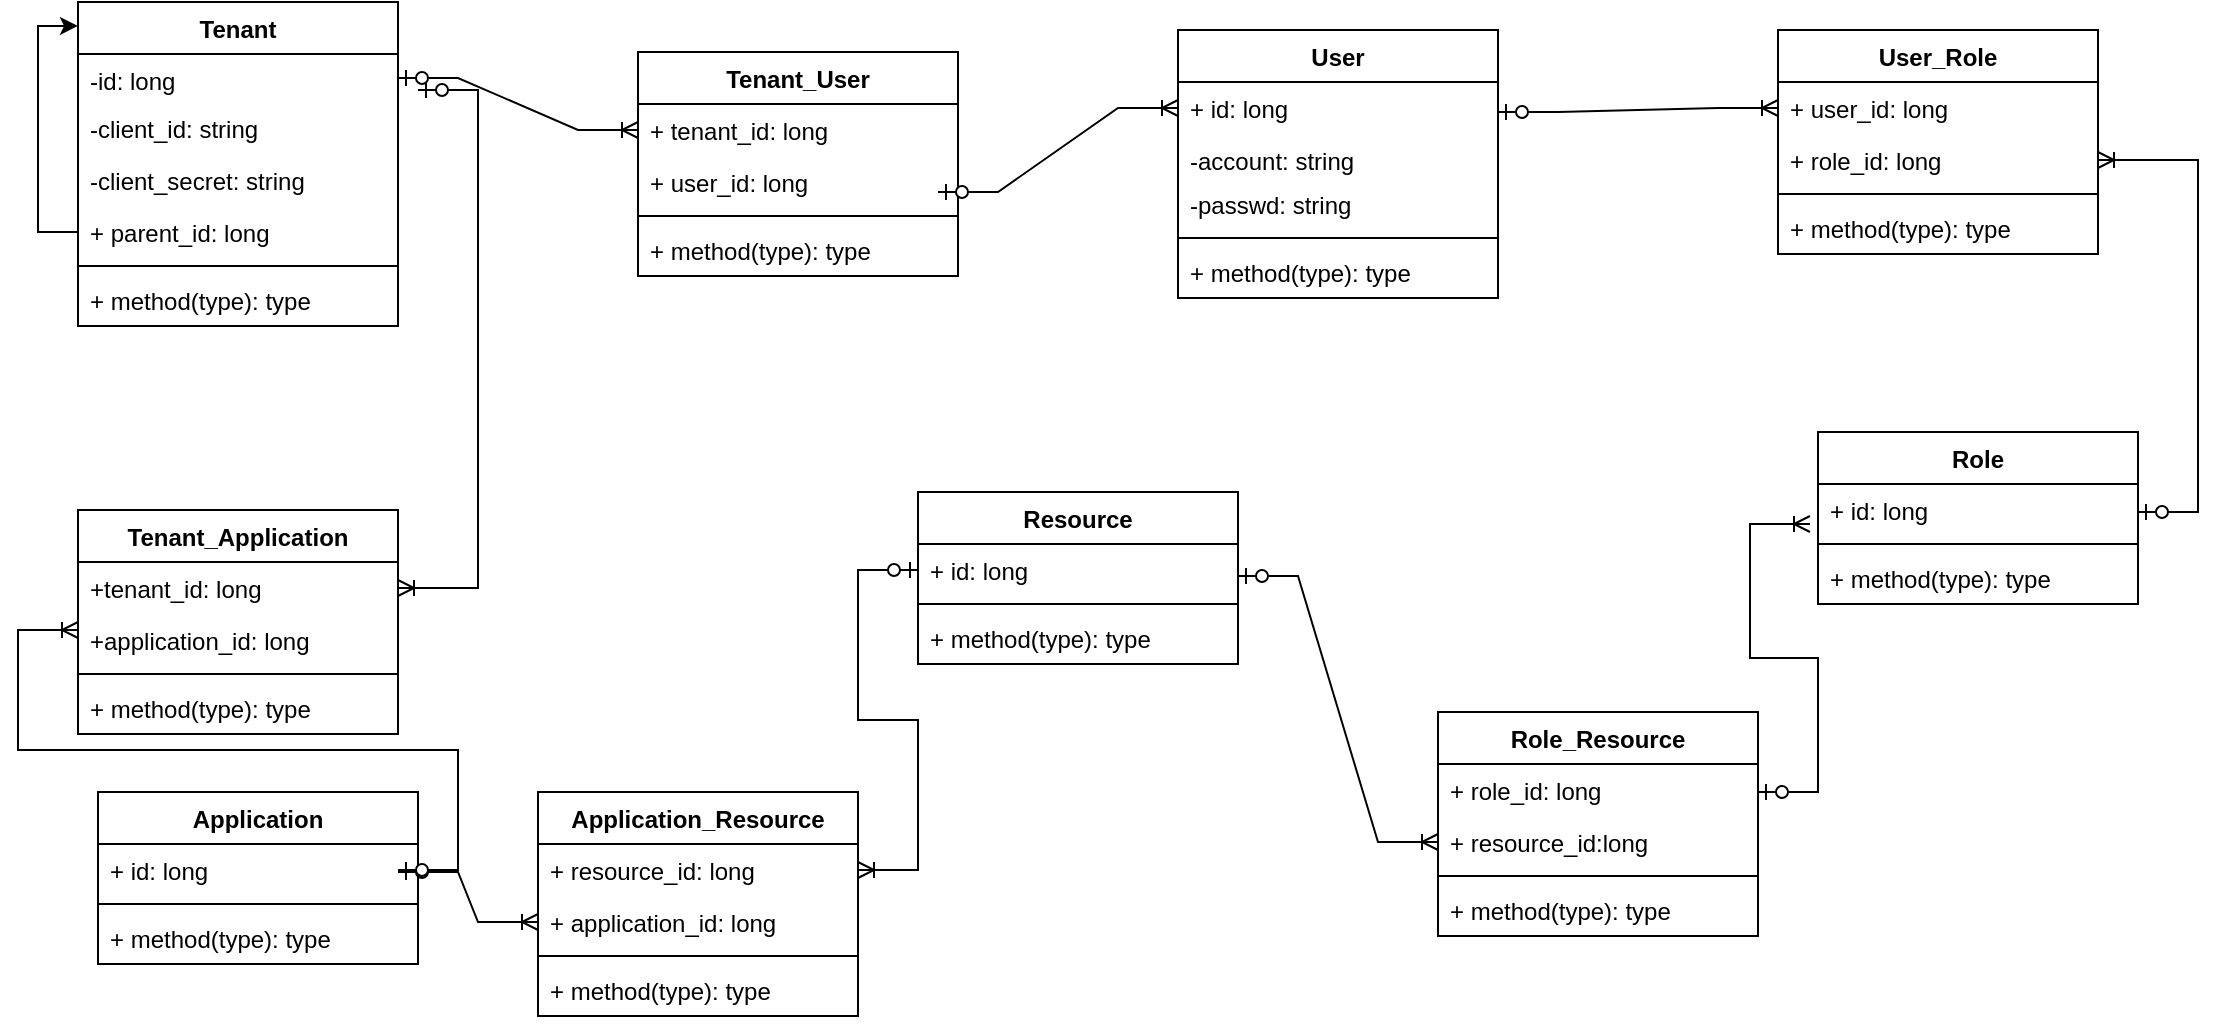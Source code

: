 <mxfile version="20.6.0" type="github">
  <diagram id="A9DD7IQ78cji7Bj1XDaW" name="第 1 页">
    <mxGraphModel dx="946" dy="588" grid="1" gridSize="10" guides="1" tooltips="1" connect="1" arrows="1" fold="1" page="1" pageScale="1" pageWidth="827" pageHeight="1169" math="0" shadow="0">
      <root>
        <mxCell id="0" />
        <mxCell id="1" parent="0" />
        <mxCell id="p13RADXucHM4H621PjGq-11" value="Tenant" style="swimlane;fontStyle=1;align=center;verticalAlign=top;childLayout=stackLayout;horizontal=1;startSize=26;horizontalStack=0;resizeParent=1;resizeParentMax=0;resizeLast=0;collapsible=1;marginBottom=0;" parent="1" vertex="1">
          <mxGeometry x="240" y="116" width="160" height="162" as="geometry" />
        </mxCell>
        <mxCell id="p13RADXucHM4H621PjGq-12" value="-id: long" style="text;strokeColor=none;fillColor=none;align=left;verticalAlign=top;spacingLeft=4;spacingRight=4;overflow=hidden;rotatable=0;points=[[0,0.5],[1,0.5]];portConstraint=eastwest;" parent="p13RADXucHM4H621PjGq-11" vertex="1">
          <mxGeometry y="26" width="160" height="24" as="geometry" />
        </mxCell>
        <mxCell id="p13RADXucHM4H621PjGq-53" value="-client_id: string" style="text;strokeColor=none;fillColor=none;align=left;verticalAlign=top;spacingLeft=4;spacingRight=4;overflow=hidden;rotatable=0;points=[[0,0.5],[1,0.5]];portConstraint=eastwest;" parent="p13RADXucHM4H621PjGq-11" vertex="1">
          <mxGeometry y="50" width="160" height="26" as="geometry" />
        </mxCell>
        <mxCell id="p13RADXucHM4H621PjGq-54" value="-client_secret: string" style="text;strokeColor=none;fillColor=none;align=left;verticalAlign=top;spacingLeft=4;spacingRight=4;overflow=hidden;rotatable=0;points=[[0,0.5],[1,0.5]];portConstraint=eastwest;" parent="p13RADXucHM4H621PjGq-11" vertex="1">
          <mxGeometry y="76" width="160" height="26" as="geometry" />
        </mxCell>
        <mxCell id="p13RADXucHM4H621PjGq-71" style="edgeStyle=orthogonalEdgeStyle;rounded=0;orthogonalLoop=1;jettySize=auto;html=1;exitX=0;exitY=0.5;exitDx=0;exitDy=0;entryX=0;entryY=0.074;entryDx=0;entryDy=0;entryPerimeter=0;" parent="p13RADXucHM4H621PjGq-11" source="p13RADXucHM4H621PjGq-57" target="p13RADXucHM4H621PjGq-11" edge="1">
          <mxGeometry relative="1" as="geometry" />
        </mxCell>
        <mxCell id="p13RADXucHM4H621PjGq-57" value="+ parent_id: long" style="text;strokeColor=none;fillColor=none;align=left;verticalAlign=top;spacingLeft=4;spacingRight=4;overflow=hidden;rotatable=0;points=[[0,0.5],[1,0.5]];portConstraint=eastwest;" parent="p13RADXucHM4H621PjGq-11" vertex="1">
          <mxGeometry y="102" width="160" height="26" as="geometry" />
        </mxCell>
        <mxCell id="p13RADXucHM4H621PjGq-13" value="" style="line;strokeWidth=1;fillColor=none;align=left;verticalAlign=middle;spacingTop=-1;spacingLeft=3;spacingRight=3;rotatable=0;labelPosition=right;points=[];portConstraint=eastwest;strokeColor=inherit;" parent="p13RADXucHM4H621PjGq-11" vertex="1">
          <mxGeometry y="128" width="160" height="8" as="geometry" />
        </mxCell>
        <mxCell id="p13RADXucHM4H621PjGq-14" value="+ method(type): type" style="text;strokeColor=none;fillColor=none;align=left;verticalAlign=top;spacingLeft=4;spacingRight=4;overflow=hidden;rotatable=0;points=[[0,0.5],[1,0.5]];portConstraint=eastwest;" parent="p13RADXucHM4H621PjGq-11" vertex="1">
          <mxGeometry y="136" width="160" height="26" as="geometry" />
        </mxCell>
        <mxCell id="p13RADXucHM4H621PjGq-15" value="User" style="swimlane;fontStyle=1;align=center;verticalAlign=top;childLayout=stackLayout;horizontal=1;startSize=26;horizontalStack=0;resizeParent=1;resizeParentMax=0;resizeLast=0;collapsible=1;marginBottom=0;" parent="1" vertex="1">
          <mxGeometry x="790" y="130" width="160" height="134" as="geometry" />
        </mxCell>
        <mxCell id="p13RADXucHM4H621PjGq-52" value="+ id: long" style="text;strokeColor=none;fillColor=none;align=left;verticalAlign=top;spacingLeft=4;spacingRight=4;overflow=hidden;rotatable=0;points=[[0,0.5],[1,0.5]];portConstraint=eastwest;" parent="p13RADXucHM4H621PjGq-15" vertex="1">
          <mxGeometry y="26" width="160" height="26" as="geometry" />
        </mxCell>
        <mxCell id="p13RADXucHM4H621PjGq-16" value="-account: string" style="text;strokeColor=none;fillColor=none;align=left;verticalAlign=top;spacingLeft=4;spacingRight=4;overflow=hidden;rotatable=0;points=[[0,0.5],[1,0.5]];portConstraint=eastwest;" parent="p13RADXucHM4H621PjGq-15" vertex="1">
          <mxGeometry y="52" width="160" height="22" as="geometry" />
        </mxCell>
        <mxCell id="p13RADXucHM4H621PjGq-51" value="-passwd: string" style="text;strokeColor=none;fillColor=none;align=left;verticalAlign=top;spacingLeft=4;spacingRight=4;overflow=hidden;rotatable=0;points=[[0,0.5],[1,0.5]];portConstraint=eastwest;" parent="p13RADXucHM4H621PjGq-15" vertex="1">
          <mxGeometry y="74" width="160" height="26" as="geometry" />
        </mxCell>
        <mxCell id="p13RADXucHM4H621PjGq-17" value="" style="line;strokeWidth=1;fillColor=none;align=left;verticalAlign=middle;spacingTop=-1;spacingLeft=3;spacingRight=3;rotatable=0;labelPosition=right;points=[];portConstraint=eastwest;strokeColor=inherit;" parent="p13RADXucHM4H621PjGq-15" vertex="1">
          <mxGeometry y="100" width="160" height="8" as="geometry" />
        </mxCell>
        <mxCell id="p13RADXucHM4H621PjGq-18" value="+ method(type): type" style="text;strokeColor=none;fillColor=none;align=left;verticalAlign=top;spacingLeft=4;spacingRight=4;overflow=hidden;rotatable=0;points=[[0,0.5],[1,0.5]];portConstraint=eastwest;" parent="p13RADXucHM4H621PjGq-15" vertex="1">
          <mxGeometry y="108" width="160" height="26" as="geometry" />
        </mxCell>
        <mxCell id="p13RADXucHM4H621PjGq-66" value="Tenant_User" style="swimlane;fontStyle=1;align=center;verticalAlign=top;childLayout=stackLayout;horizontal=1;startSize=26;horizontalStack=0;resizeParent=1;resizeParentMax=0;resizeLast=0;collapsible=1;marginBottom=0;" parent="1" vertex="1">
          <mxGeometry x="520" y="141" width="160" height="112" as="geometry" />
        </mxCell>
        <mxCell id="p13RADXucHM4H621PjGq-67" value="+ tenant_id: long" style="text;strokeColor=none;fillColor=none;align=left;verticalAlign=top;spacingLeft=4;spacingRight=4;overflow=hidden;rotatable=0;points=[[0,0.5],[1,0.5]];portConstraint=eastwest;" parent="p13RADXucHM4H621PjGq-66" vertex="1">
          <mxGeometry y="26" width="160" height="26" as="geometry" />
        </mxCell>
        <mxCell id="p13RADXucHM4H621PjGq-70" value="+ user_id: long" style="text;strokeColor=none;fillColor=none;align=left;verticalAlign=top;spacingLeft=4;spacingRight=4;overflow=hidden;rotatable=0;points=[[0,0.5],[1,0.5]];portConstraint=eastwest;" parent="p13RADXucHM4H621PjGq-66" vertex="1">
          <mxGeometry y="52" width="160" height="26" as="geometry" />
        </mxCell>
        <mxCell id="p13RADXucHM4H621PjGq-68" value="" style="line;strokeWidth=1;fillColor=none;align=left;verticalAlign=middle;spacingTop=-1;spacingLeft=3;spacingRight=3;rotatable=0;labelPosition=right;points=[];portConstraint=eastwest;strokeColor=inherit;" parent="p13RADXucHM4H621PjGq-66" vertex="1">
          <mxGeometry y="78" width="160" height="8" as="geometry" />
        </mxCell>
        <mxCell id="p13RADXucHM4H621PjGq-69" value="+ method(type): type" style="text;strokeColor=none;fillColor=none;align=left;verticalAlign=top;spacingLeft=4;spacingRight=4;overflow=hidden;rotatable=0;points=[[0,0.5],[1,0.5]];portConstraint=eastwest;" parent="p13RADXucHM4H621PjGq-66" vertex="1">
          <mxGeometry y="86" width="160" height="26" as="geometry" />
        </mxCell>
        <mxCell id="p13RADXucHM4H621PjGq-72" value="Role" style="swimlane;fontStyle=1;align=center;verticalAlign=top;childLayout=stackLayout;horizontal=1;startSize=26;horizontalStack=0;resizeParent=1;resizeParentMax=0;resizeLast=0;collapsible=1;marginBottom=0;" parent="1" vertex="1">
          <mxGeometry x="1110" y="331" width="160" height="86" as="geometry" />
        </mxCell>
        <mxCell id="p13RADXucHM4H621PjGq-73" value="+ id: long" style="text;strokeColor=none;fillColor=none;align=left;verticalAlign=top;spacingLeft=4;spacingRight=4;overflow=hidden;rotatable=0;points=[[0,0.5],[1,0.5]];portConstraint=eastwest;" parent="p13RADXucHM4H621PjGq-72" vertex="1">
          <mxGeometry y="26" width="160" height="26" as="geometry" />
        </mxCell>
        <mxCell id="p13RADXucHM4H621PjGq-74" value="" style="line;strokeWidth=1;fillColor=none;align=left;verticalAlign=middle;spacingTop=-1;spacingLeft=3;spacingRight=3;rotatable=0;labelPosition=right;points=[];portConstraint=eastwest;strokeColor=inherit;" parent="p13RADXucHM4H621PjGq-72" vertex="1">
          <mxGeometry y="52" width="160" height="8" as="geometry" />
        </mxCell>
        <mxCell id="p13RADXucHM4H621PjGq-75" value="+ method(type): type" style="text;strokeColor=none;fillColor=none;align=left;verticalAlign=top;spacingLeft=4;spacingRight=4;overflow=hidden;rotatable=0;points=[[0,0.5],[1,0.5]];portConstraint=eastwest;" parent="p13RADXucHM4H621PjGq-72" vertex="1">
          <mxGeometry y="60" width="160" height="26" as="geometry" />
        </mxCell>
        <mxCell id="p13RADXucHM4H621PjGq-76" value="Resource" style="swimlane;fontStyle=1;align=center;verticalAlign=top;childLayout=stackLayout;horizontal=1;startSize=26;horizontalStack=0;resizeParent=1;resizeParentMax=0;resizeLast=0;collapsible=1;marginBottom=0;" parent="1" vertex="1">
          <mxGeometry x="660" y="361" width="160" height="86" as="geometry" />
        </mxCell>
        <mxCell id="-RcMIMpZbMqciF0TfvHJ-45" value="+ id: long" style="text;strokeColor=none;fillColor=none;align=left;verticalAlign=top;spacingLeft=4;spacingRight=4;overflow=hidden;rotatable=0;points=[[0,0.5],[1,0.5]];portConstraint=eastwest;" vertex="1" parent="p13RADXucHM4H621PjGq-76">
          <mxGeometry y="26" width="160" height="26" as="geometry" />
        </mxCell>
        <mxCell id="p13RADXucHM4H621PjGq-78" value="" style="line;strokeWidth=1;fillColor=none;align=left;verticalAlign=middle;spacingTop=-1;spacingLeft=3;spacingRight=3;rotatable=0;labelPosition=right;points=[];portConstraint=eastwest;strokeColor=inherit;" parent="p13RADXucHM4H621PjGq-76" vertex="1">
          <mxGeometry y="52" width="160" height="8" as="geometry" />
        </mxCell>
        <mxCell id="p13RADXucHM4H621PjGq-79" value="+ method(type): type" style="text;strokeColor=none;fillColor=none;align=left;verticalAlign=top;spacingLeft=4;spacingRight=4;overflow=hidden;rotatable=0;points=[[0,0.5],[1,0.5]];portConstraint=eastwest;" parent="p13RADXucHM4H621PjGq-76" vertex="1">
          <mxGeometry y="60" width="160" height="26" as="geometry" />
        </mxCell>
        <mxCell id="p13RADXucHM4H621PjGq-80" value="Role_Resource" style="swimlane;fontStyle=1;align=center;verticalAlign=top;childLayout=stackLayout;horizontal=1;startSize=26;horizontalStack=0;resizeParent=1;resizeParentMax=0;resizeLast=0;collapsible=1;marginBottom=0;" parent="1" vertex="1">
          <mxGeometry x="920" y="471" width="160" height="112" as="geometry" />
        </mxCell>
        <mxCell id="p13RADXucHM4H621PjGq-81" value="+ role_id: long" style="text;strokeColor=none;fillColor=none;align=left;verticalAlign=top;spacingLeft=4;spacingRight=4;overflow=hidden;rotatable=0;points=[[0,0.5],[1,0.5]];portConstraint=eastwest;" parent="p13RADXucHM4H621PjGq-80" vertex="1">
          <mxGeometry y="26" width="160" height="26" as="geometry" />
        </mxCell>
        <mxCell id="-RcMIMpZbMqciF0TfvHJ-18" value="+ resource_id:long" style="text;strokeColor=none;fillColor=none;align=left;verticalAlign=top;spacingLeft=4;spacingRight=4;overflow=hidden;rotatable=0;points=[[0,0.5],[1,0.5]];portConstraint=eastwest;" vertex="1" parent="p13RADXucHM4H621PjGq-80">
          <mxGeometry y="52" width="160" height="26" as="geometry" />
        </mxCell>
        <mxCell id="p13RADXucHM4H621PjGq-82" value="" style="line;strokeWidth=1;fillColor=none;align=left;verticalAlign=middle;spacingTop=-1;spacingLeft=3;spacingRight=3;rotatable=0;labelPosition=right;points=[];portConstraint=eastwest;strokeColor=inherit;" parent="p13RADXucHM4H621PjGq-80" vertex="1">
          <mxGeometry y="78" width="160" height="8" as="geometry" />
        </mxCell>
        <mxCell id="p13RADXucHM4H621PjGq-83" value="+ method(type): type" style="text;strokeColor=none;fillColor=none;align=left;verticalAlign=top;spacingLeft=4;spacingRight=4;overflow=hidden;rotatable=0;points=[[0,0.5],[1,0.5]];portConstraint=eastwest;" parent="p13RADXucHM4H621PjGq-80" vertex="1">
          <mxGeometry y="86" width="160" height="26" as="geometry" />
        </mxCell>
        <mxCell id="-RcMIMpZbMqciF0TfvHJ-6" value="Application&#xa;" style="swimlane;fontStyle=1;align=center;verticalAlign=top;childLayout=stackLayout;horizontal=1;startSize=26;horizontalStack=0;resizeParent=1;resizeParentMax=0;resizeLast=0;collapsible=1;marginBottom=0;" vertex="1" parent="1">
          <mxGeometry x="250" y="511" width="160" height="86" as="geometry" />
        </mxCell>
        <mxCell id="-RcMIMpZbMqciF0TfvHJ-7" value="+ id: long" style="text;strokeColor=none;fillColor=none;align=left;verticalAlign=top;spacingLeft=4;spacingRight=4;overflow=hidden;rotatable=0;points=[[0,0.5],[1,0.5]];portConstraint=eastwest;" vertex="1" parent="-RcMIMpZbMqciF0TfvHJ-6">
          <mxGeometry y="26" width="160" height="26" as="geometry" />
        </mxCell>
        <mxCell id="-RcMIMpZbMqciF0TfvHJ-8" value="" style="line;strokeWidth=1;fillColor=none;align=left;verticalAlign=middle;spacingTop=-1;spacingLeft=3;spacingRight=3;rotatable=0;labelPosition=right;points=[];portConstraint=eastwest;strokeColor=inherit;" vertex="1" parent="-RcMIMpZbMqciF0TfvHJ-6">
          <mxGeometry y="52" width="160" height="8" as="geometry" />
        </mxCell>
        <mxCell id="-RcMIMpZbMqciF0TfvHJ-9" value="+ method(type): type" style="text;strokeColor=none;fillColor=none;align=left;verticalAlign=top;spacingLeft=4;spacingRight=4;overflow=hidden;rotatable=0;points=[[0,0.5],[1,0.5]];portConstraint=eastwest;" vertex="1" parent="-RcMIMpZbMqciF0TfvHJ-6">
          <mxGeometry y="60" width="160" height="26" as="geometry" />
        </mxCell>
        <mxCell id="-RcMIMpZbMqciF0TfvHJ-10" value="Application_Resource" style="swimlane;fontStyle=1;align=center;verticalAlign=top;childLayout=stackLayout;horizontal=1;startSize=26;horizontalStack=0;resizeParent=1;resizeParentMax=0;resizeLast=0;collapsible=1;marginBottom=0;" vertex="1" parent="1">
          <mxGeometry x="470" y="511" width="160" height="112" as="geometry" />
        </mxCell>
        <mxCell id="-RcMIMpZbMqciF0TfvHJ-11" value="+ resource_id: long" style="text;strokeColor=none;fillColor=none;align=left;verticalAlign=top;spacingLeft=4;spacingRight=4;overflow=hidden;rotatable=0;points=[[0,0.5],[1,0.5]];portConstraint=eastwest;" vertex="1" parent="-RcMIMpZbMqciF0TfvHJ-10">
          <mxGeometry y="26" width="160" height="26" as="geometry" />
        </mxCell>
        <mxCell id="-RcMIMpZbMqciF0TfvHJ-46" value="+ application_id: long" style="text;strokeColor=none;fillColor=none;align=left;verticalAlign=top;spacingLeft=4;spacingRight=4;overflow=hidden;rotatable=0;points=[[0,0.5],[1,0.5]];portConstraint=eastwest;" vertex="1" parent="-RcMIMpZbMqciF0TfvHJ-10">
          <mxGeometry y="52" width="160" height="26" as="geometry" />
        </mxCell>
        <mxCell id="-RcMIMpZbMqciF0TfvHJ-12" value="" style="line;strokeWidth=1;fillColor=none;align=left;verticalAlign=middle;spacingTop=-1;spacingLeft=3;spacingRight=3;rotatable=0;labelPosition=right;points=[];portConstraint=eastwest;strokeColor=inherit;" vertex="1" parent="-RcMIMpZbMqciF0TfvHJ-10">
          <mxGeometry y="78" width="160" height="8" as="geometry" />
        </mxCell>
        <mxCell id="-RcMIMpZbMqciF0TfvHJ-13" value="+ method(type): type" style="text;strokeColor=none;fillColor=none;align=left;verticalAlign=top;spacingLeft=4;spacingRight=4;overflow=hidden;rotatable=0;points=[[0,0.5],[1,0.5]];portConstraint=eastwest;" vertex="1" parent="-RcMIMpZbMqciF0TfvHJ-10">
          <mxGeometry y="86" width="160" height="26" as="geometry" />
        </mxCell>
        <mxCell id="-RcMIMpZbMqciF0TfvHJ-14" value="Tenant_Application" style="swimlane;fontStyle=1;align=center;verticalAlign=top;childLayout=stackLayout;horizontal=1;startSize=26;horizontalStack=0;resizeParent=1;resizeParentMax=0;resizeLast=0;collapsible=1;marginBottom=0;" vertex="1" parent="1">
          <mxGeometry x="240" y="370" width="160" height="112" as="geometry" />
        </mxCell>
        <mxCell id="-RcMIMpZbMqciF0TfvHJ-15" value="+tenant_id: long" style="text;strokeColor=none;fillColor=none;align=left;verticalAlign=top;spacingLeft=4;spacingRight=4;overflow=hidden;rotatable=0;points=[[0,0.5],[1,0.5]];portConstraint=eastwest;" vertex="1" parent="-RcMIMpZbMqciF0TfvHJ-14">
          <mxGeometry y="26" width="160" height="26" as="geometry" />
        </mxCell>
        <mxCell id="-RcMIMpZbMqciF0TfvHJ-48" value="+application_id: long" style="text;strokeColor=none;fillColor=none;align=left;verticalAlign=top;spacingLeft=4;spacingRight=4;overflow=hidden;rotatable=0;points=[[0,0.5],[1,0.5]];portConstraint=eastwest;" vertex="1" parent="-RcMIMpZbMqciF0TfvHJ-14">
          <mxGeometry y="52" width="160" height="26" as="geometry" />
        </mxCell>
        <mxCell id="-RcMIMpZbMqciF0TfvHJ-16" value="" style="line;strokeWidth=1;fillColor=none;align=left;verticalAlign=middle;spacingTop=-1;spacingLeft=3;spacingRight=3;rotatable=0;labelPosition=right;points=[];portConstraint=eastwest;strokeColor=inherit;" vertex="1" parent="-RcMIMpZbMqciF0TfvHJ-14">
          <mxGeometry y="78" width="160" height="8" as="geometry" />
        </mxCell>
        <mxCell id="-RcMIMpZbMqciF0TfvHJ-17" value="+ method(type): type" style="text;strokeColor=none;fillColor=none;align=left;verticalAlign=top;spacingLeft=4;spacingRight=4;overflow=hidden;rotatable=0;points=[[0,0.5],[1,0.5]];portConstraint=eastwest;" vertex="1" parent="-RcMIMpZbMqciF0TfvHJ-14">
          <mxGeometry y="86" width="160" height="26" as="geometry" />
        </mxCell>
        <mxCell id="-RcMIMpZbMqciF0TfvHJ-19" value="User_Role" style="swimlane;fontStyle=1;align=center;verticalAlign=top;childLayout=stackLayout;horizontal=1;startSize=26;horizontalStack=0;resizeParent=1;resizeParentMax=0;resizeLast=0;collapsible=1;marginBottom=0;" vertex="1" parent="1">
          <mxGeometry x="1090" y="130" width="160" height="112" as="geometry" />
        </mxCell>
        <mxCell id="-RcMIMpZbMqciF0TfvHJ-20" value="+ user_id: long" style="text;strokeColor=none;fillColor=none;align=left;verticalAlign=top;spacingLeft=4;spacingRight=4;overflow=hidden;rotatable=0;points=[[0,0.5],[1,0.5]];portConstraint=eastwest;" vertex="1" parent="-RcMIMpZbMqciF0TfvHJ-19">
          <mxGeometry y="26" width="160" height="26" as="geometry" />
        </mxCell>
        <mxCell id="-RcMIMpZbMqciF0TfvHJ-23" value="+ role_id: long" style="text;strokeColor=none;fillColor=none;align=left;verticalAlign=top;spacingLeft=4;spacingRight=4;overflow=hidden;rotatable=0;points=[[0,0.5],[1,0.5]];portConstraint=eastwest;" vertex="1" parent="-RcMIMpZbMqciF0TfvHJ-19">
          <mxGeometry y="52" width="160" height="26" as="geometry" />
        </mxCell>
        <mxCell id="-RcMIMpZbMqciF0TfvHJ-21" value="" style="line;strokeWidth=1;fillColor=none;align=left;verticalAlign=middle;spacingTop=-1;spacingLeft=3;spacingRight=3;rotatable=0;labelPosition=right;points=[];portConstraint=eastwest;strokeColor=inherit;" vertex="1" parent="-RcMIMpZbMqciF0TfvHJ-19">
          <mxGeometry y="78" width="160" height="8" as="geometry" />
        </mxCell>
        <mxCell id="-RcMIMpZbMqciF0TfvHJ-22" value="+ method(type): type" style="text;strokeColor=none;fillColor=none;align=left;verticalAlign=top;spacingLeft=4;spacingRight=4;overflow=hidden;rotatable=0;points=[[0,0.5],[1,0.5]];portConstraint=eastwest;" vertex="1" parent="-RcMIMpZbMqciF0TfvHJ-19">
          <mxGeometry y="86" width="160" height="26" as="geometry" />
        </mxCell>
        <mxCell id="-RcMIMpZbMqciF0TfvHJ-27" value="" style="edgeStyle=entityRelationEdgeStyle;fontSize=12;html=1;endArrow=ERoneToMany;startArrow=ERzeroToOne;rounded=0;entryX=0;entryY=0.5;entryDx=0;entryDy=0;exitX=1;exitY=0.5;exitDx=0;exitDy=0;" edge="1" parent="1" source="p13RADXucHM4H621PjGq-12" target="p13RADXucHM4H621PjGq-67">
          <mxGeometry width="100" height="100" relative="1" as="geometry">
            <mxPoint x="450" y="253" as="sourcePoint" />
            <mxPoint x="550" y="153" as="targetPoint" />
          </mxGeometry>
        </mxCell>
        <mxCell id="-RcMIMpZbMqciF0TfvHJ-39" value="" style="edgeStyle=entityRelationEdgeStyle;fontSize=12;html=1;endArrow=ERoneToMany;startArrow=ERzeroToOne;rounded=0;entryX=0;entryY=0.5;entryDx=0;entryDy=0;" edge="1" parent="1" target="p13RADXucHM4H621PjGq-52">
          <mxGeometry width="100" height="100" relative="1" as="geometry">
            <mxPoint x="670" y="211" as="sourcePoint" />
            <mxPoint x="770" y="111" as="targetPoint" />
          </mxGeometry>
        </mxCell>
        <mxCell id="-RcMIMpZbMqciF0TfvHJ-40" value="" style="edgeStyle=entityRelationEdgeStyle;fontSize=12;html=1;endArrow=ERoneToMany;startArrow=ERzeroToOne;rounded=0;entryX=0;entryY=0.5;entryDx=0;entryDy=0;" edge="1" parent="1" target="-RcMIMpZbMqciF0TfvHJ-20">
          <mxGeometry width="100" height="100" relative="1" as="geometry">
            <mxPoint x="950" y="171" as="sourcePoint" />
            <mxPoint x="1050" y="71" as="targetPoint" />
          </mxGeometry>
        </mxCell>
        <mxCell id="-RcMIMpZbMqciF0TfvHJ-41" value="" style="edgeStyle=entityRelationEdgeStyle;fontSize=12;html=1;endArrow=ERoneToMany;startArrow=ERzeroToOne;rounded=0;" edge="1" parent="1" target="-RcMIMpZbMqciF0TfvHJ-23">
          <mxGeometry width="100" height="100" relative="1" as="geometry">
            <mxPoint x="1270" y="371" as="sourcePoint" />
            <mxPoint x="1140" y="264" as="targetPoint" />
          </mxGeometry>
        </mxCell>
        <mxCell id="-RcMIMpZbMqciF0TfvHJ-42" value="" style="edgeStyle=entityRelationEdgeStyle;fontSize=12;html=1;endArrow=ERoneToMany;startArrow=ERzeroToOne;rounded=0;entryX=-0.025;entryY=0.769;entryDx=0;entryDy=0;entryPerimeter=0;" edge="1" parent="1" target="p13RADXucHM4H621PjGq-73">
          <mxGeometry width="100" height="100" relative="1" as="geometry">
            <mxPoint x="1080" y="511" as="sourcePoint" />
            <mxPoint x="1180" y="411" as="targetPoint" />
          </mxGeometry>
        </mxCell>
        <mxCell id="-RcMIMpZbMqciF0TfvHJ-43" value="" style="edgeStyle=entityRelationEdgeStyle;fontSize=12;html=1;endArrow=ERoneToMany;startArrow=ERzeroToOne;rounded=0;entryX=0;entryY=0.5;entryDx=0;entryDy=0;" edge="1" parent="1" target="-RcMIMpZbMqciF0TfvHJ-18">
          <mxGeometry width="100" height="100" relative="1" as="geometry">
            <mxPoint x="820" y="403" as="sourcePoint" />
            <mxPoint x="920" y="303" as="targetPoint" />
          </mxGeometry>
        </mxCell>
        <mxCell id="-RcMIMpZbMqciF0TfvHJ-44" value="" style="edgeStyle=entityRelationEdgeStyle;fontSize=12;html=1;endArrow=ERoneToMany;startArrow=ERzeroToOne;rounded=0;" edge="1" parent="1" source="-RcMIMpZbMqciF0TfvHJ-45" target="-RcMIMpZbMqciF0TfvHJ-11">
          <mxGeometry width="100" height="100" relative="1" as="geometry">
            <mxPoint x="650" y="403" as="sourcePoint" />
            <mxPoint x="750" y="303" as="targetPoint" />
          </mxGeometry>
        </mxCell>
        <mxCell id="-RcMIMpZbMqciF0TfvHJ-47" value="" style="edgeStyle=entityRelationEdgeStyle;fontSize=12;html=1;endArrow=ERoneToMany;startArrow=ERzeroToOne;rounded=0;entryX=0;entryY=0.5;entryDx=0;entryDy=0;" edge="1" parent="1" target="-RcMIMpZbMqciF0TfvHJ-46">
          <mxGeometry width="100" height="100" relative="1" as="geometry">
            <mxPoint x="400" y="551" as="sourcePoint" />
            <mxPoint x="500" y="451" as="targetPoint" />
          </mxGeometry>
        </mxCell>
        <mxCell id="-RcMIMpZbMqciF0TfvHJ-50" value="" style="edgeStyle=entityRelationEdgeStyle;fontSize=12;html=1;endArrow=ERoneToMany;startArrow=ERzeroToOne;rounded=0;" edge="1" parent="1" target="-RcMIMpZbMqciF0TfvHJ-15">
          <mxGeometry width="100" height="100" relative="1" as="geometry">
            <mxPoint x="410" y="160" as="sourcePoint" />
            <mxPoint x="560" y="91" as="targetPoint" />
          </mxGeometry>
        </mxCell>
        <mxCell id="-RcMIMpZbMqciF0TfvHJ-53" value="" style="edgeStyle=entityRelationEdgeStyle;fontSize=12;html=1;endArrow=ERoneToMany;startArrow=ERzeroToOne;rounded=0;" edge="1" parent="1">
          <mxGeometry width="100" height="100" relative="1" as="geometry">
            <mxPoint x="400" y="550" as="sourcePoint" />
            <mxPoint x="240" y="430" as="targetPoint" />
          </mxGeometry>
        </mxCell>
      </root>
    </mxGraphModel>
  </diagram>
</mxfile>
